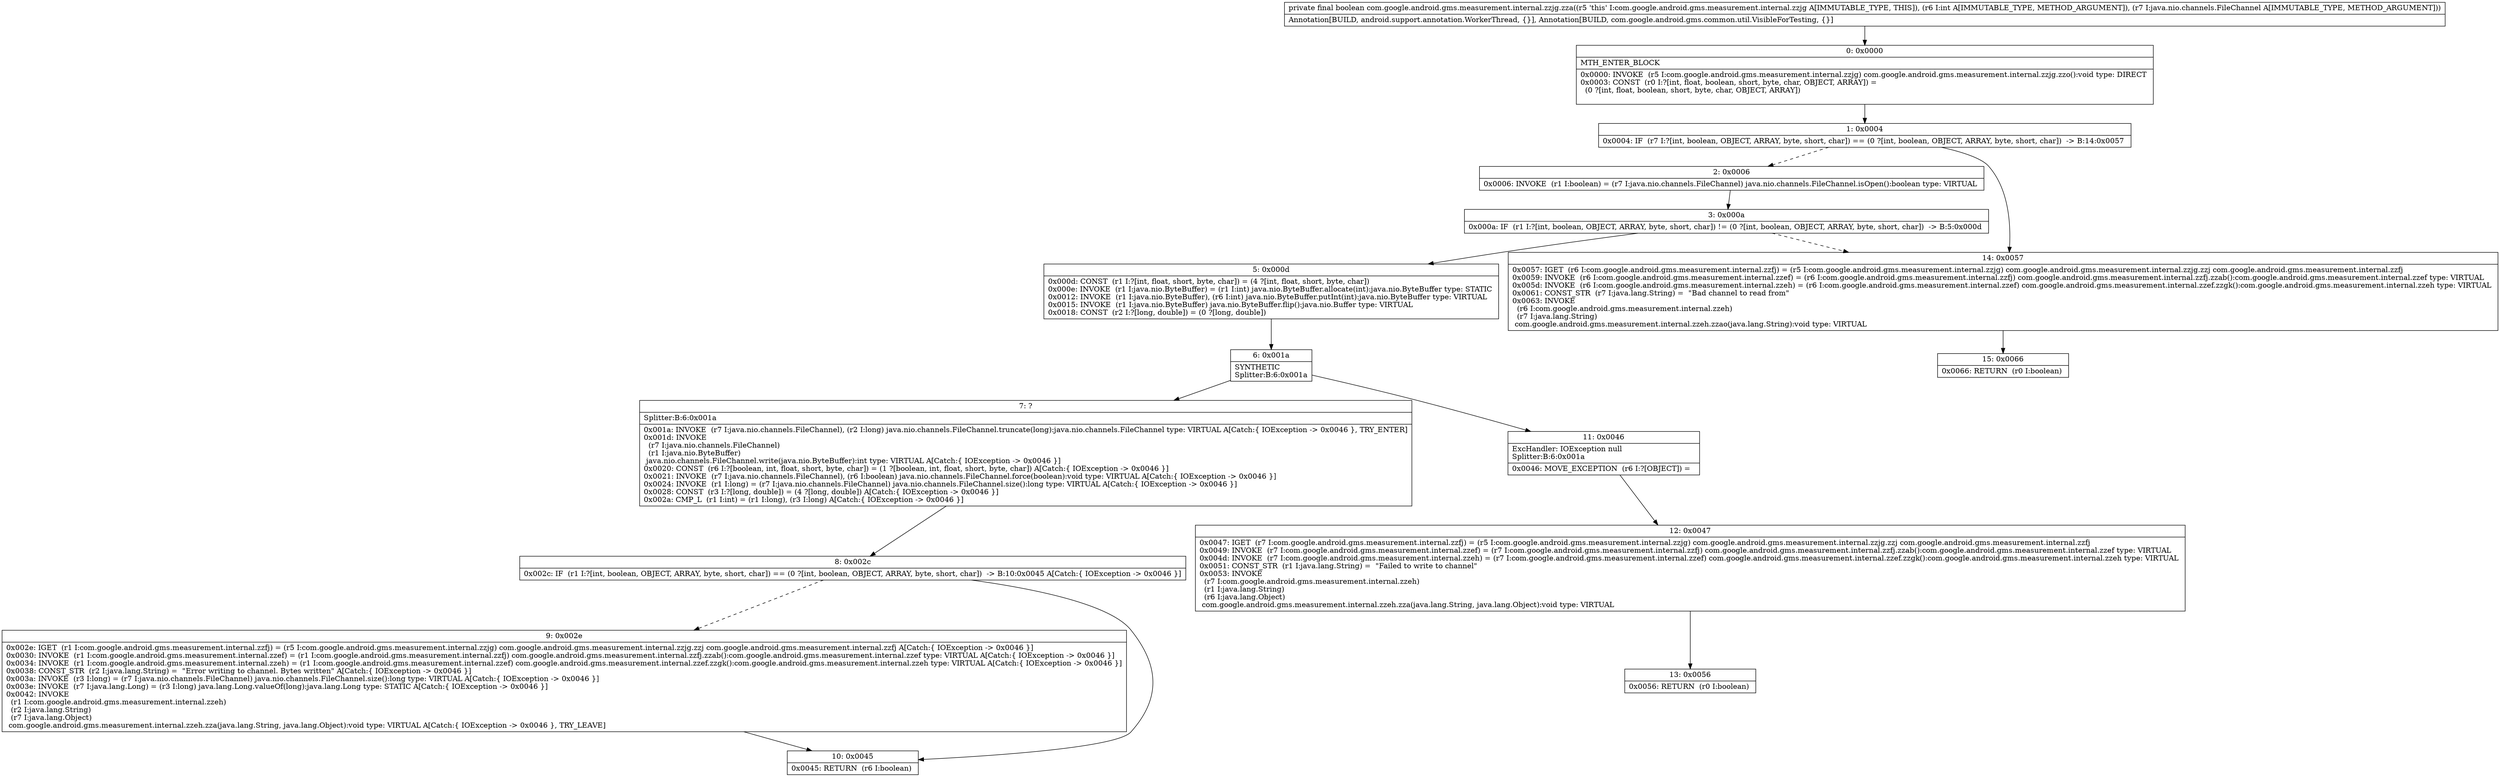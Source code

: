 digraph "CFG forcom.google.android.gms.measurement.internal.zzjg.zza(ILjava\/nio\/channels\/FileChannel;)Z" {
Node_0 [shape=record,label="{0\:\ 0x0000|MTH_ENTER_BLOCK\l|0x0000: INVOKE  (r5 I:com.google.android.gms.measurement.internal.zzjg) com.google.android.gms.measurement.internal.zzjg.zzo():void type: DIRECT \l0x0003: CONST  (r0 I:?[int, float, boolean, short, byte, char, OBJECT, ARRAY]) = \l  (0 ?[int, float, boolean, short, byte, char, OBJECT, ARRAY])\l \l}"];
Node_1 [shape=record,label="{1\:\ 0x0004|0x0004: IF  (r7 I:?[int, boolean, OBJECT, ARRAY, byte, short, char]) == (0 ?[int, boolean, OBJECT, ARRAY, byte, short, char])  \-\> B:14:0x0057 \l}"];
Node_2 [shape=record,label="{2\:\ 0x0006|0x0006: INVOKE  (r1 I:boolean) = (r7 I:java.nio.channels.FileChannel) java.nio.channels.FileChannel.isOpen():boolean type: VIRTUAL \l}"];
Node_3 [shape=record,label="{3\:\ 0x000a|0x000a: IF  (r1 I:?[int, boolean, OBJECT, ARRAY, byte, short, char]) != (0 ?[int, boolean, OBJECT, ARRAY, byte, short, char])  \-\> B:5:0x000d \l}"];
Node_5 [shape=record,label="{5\:\ 0x000d|0x000d: CONST  (r1 I:?[int, float, short, byte, char]) = (4 ?[int, float, short, byte, char]) \l0x000e: INVOKE  (r1 I:java.nio.ByteBuffer) = (r1 I:int) java.nio.ByteBuffer.allocate(int):java.nio.ByteBuffer type: STATIC \l0x0012: INVOKE  (r1 I:java.nio.ByteBuffer), (r6 I:int) java.nio.ByteBuffer.putInt(int):java.nio.ByteBuffer type: VIRTUAL \l0x0015: INVOKE  (r1 I:java.nio.ByteBuffer) java.nio.ByteBuffer.flip():java.nio.Buffer type: VIRTUAL \l0x0018: CONST  (r2 I:?[long, double]) = (0 ?[long, double]) \l}"];
Node_6 [shape=record,label="{6\:\ 0x001a|SYNTHETIC\lSplitter:B:6:0x001a\l}"];
Node_7 [shape=record,label="{7\:\ ?|Splitter:B:6:0x001a\l|0x001a: INVOKE  (r7 I:java.nio.channels.FileChannel), (r2 I:long) java.nio.channels.FileChannel.truncate(long):java.nio.channels.FileChannel type: VIRTUAL A[Catch:\{ IOException \-\> 0x0046 \}, TRY_ENTER]\l0x001d: INVOKE  \l  (r7 I:java.nio.channels.FileChannel)\l  (r1 I:java.nio.ByteBuffer)\l java.nio.channels.FileChannel.write(java.nio.ByteBuffer):int type: VIRTUAL A[Catch:\{ IOException \-\> 0x0046 \}]\l0x0020: CONST  (r6 I:?[boolean, int, float, short, byte, char]) = (1 ?[boolean, int, float, short, byte, char]) A[Catch:\{ IOException \-\> 0x0046 \}]\l0x0021: INVOKE  (r7 I:java.nio.channels.FileChannel), (r6 I:boolean) java.nio.channels.FileChannel.force(boolean):void type: VIRTUAL A[Catch:\{ IOException \-\> 0x0046 \}]\l0x0024: INVOKE  (r1 I:long) = (r7 I:java.nio.channels.FileChannel) java.nio.channels.FileChannel.size():long type: VIRTUAL A[Catch:\{ IOException \-\> 0x0046 \}]\l0x0028: CONST  (r3 I:?[long, double]) = (4 ?[long, double]) A[Catch:\{ IOException \-\> 0x0046 \}]\l0x002a: CMP_L  (r1 I:int) = (r1 I:long), (r3 I:long) A[Catch:\{ IOException \-\> 0x0046 \}]\l}"];
Node_8 [shape=record,label="{8\:\ 0x002c|0x002c: IF  (r1 I:?[int, boolean, OBJECT, ARRAY, byte, short, char]) == (0 ?[int, boolean, OBJECT, ARRAY, byte, short, char])  \-\> B:10:0x0045 A[Catch:\{ IOException \-\> 0x0046 \}]\l}"];
Node_9 [shape=record,label="{9\:\ 0x002e|0x002e: IGET  (r1 I:com.google.android.gms.measurement.internal.zzfj) = (r5 I:com.google.android.gms.measurement.internal.zzjg) com.google.android.gms.measurement.internal.zzjg.zzj com.google.android.gms.measurement.internal.zzfj A[Catch:\{ IOException \-\> 0x0046 \}]\l0x0030: INVOKE  (r1 I:com.google.android.gms.measurement.internal.zzef) = (r1 I:com.google.android.gms.measurement.internal.zzfj) com.google.android.gms.measurement.internal.zzfj.zzab():com.google.android.gms.measurement.internal.zzef type: VIRTUAL A[Catch:\{ IOException \-\> 0x0046 \}]\l0x0034: INVOKE  (r1 I:com.google.android.gms.measurement.internal.zzeh) = (r1 I:com.google.android.gms.measurement.internal.zzef) com.google.android.gms.measurement.internal.zzef.zzgk():com.google.android.gms.measurement.internal.zzeh type: VIRTUAL A[Catch:\{ IOException \-\> 0x0046 \}]\l0x0038: CONST_STR  (r2 I:java.lang.String) =  \"Error writing to channel. Bytes written\" A[Catch:\{ IOException \-\> 0x0046 \}]\l0x003a: INVOKE  (r3 I:long) = (r7 I:java.nio.channels.FileChannel) java.nio.channels.FileChannel.size():long type: VIRTUAL A[Catch:\{ IOException \-\> 0x0046 \}]\l0x003e: INVOKE  (r7 I:java.lang.Long) = (r3 I:long) java.lang.Long.valueOf(long):java.lang.Long type: STATIC A[Catch:\{ IOException \-\> 0x0046 \}]\l0x0042: INVOKE  \l  (r1 I:com.google.android.gms.measurement.internal.zzeh)\l  (r2 I:java.lang.String)\l  (r7 I:java.lang.Object)\l com.google.android.gms.measurement.internal.zzeh.zza(java.lang.String, java.lang.Object):void type: VIRTUAL A[Catch:\{ IOException \-\> 0x0046 \}, TRY_LEAVE]\l}"];
Node_10 [shape=record,label="{10\:\ 0x0045|0x0045: RETURN  (r6 I:boolean) \l}"];
Node_11 [shape=record,label="{11\:\ 0x0046|ExcHandler: IOException null\lSplitter:B:6:0x001a\l|0x0046: MOVE_EXCEPTION  (r6 I:?[OBJECT]) =  \l}"];
Node_12 [shape=record,label="{12\:\ 0x0047|0x0047: IGET  (r7 I:com.google.android.gms.measurement.internal.zzfj) = (r5 I:com.google.android.gms.measurement.internal.zzjg) com.google.android.gms.measurement.internal.zzjg.zzj com.google.android.gms.measurement.internal.zzfj \l0x0049: INVOKE  (r7 I:com.google.android.gms.measurement.internal.zzef) = (r7 I:com.google.android.gms.measurement.internal.zzfj) com.google.android.gms.measurement.internal.zzfj.zzab():com.google.android.gms.measurement.internal.zzef type: VIRTUAL \l0x004d: INVOKE  (r7 I:com.google.android.gms.measurement.internal.zzeh) = (r7 I:com.google.android.gms.measurement.internal.zzef) com.google.android.gms.measurement.internal.zzef.zzgk():com.google.android.gms.measurement.internal.zzeh type: VIRTUAL \l0x0051: CONST_STR  (r1 I:java.lang.String) =  \"Failed to write to channel\" \l0x0053: INVOKE  \l  (r7 I:com.google.android.gms.measurement.internal.zzeh)\l  (r1 I:java.lang.String)\l  (r6 I:java.lang.Object)\l com.google.android.gms.measurement.internal.zzeh.zza(java.lang.String, java.lang.Object):void type: VIRTUAL \l}"];
Node_13 [shape=record,label="{13\:\ 0x0056|0x0056: RETURN  (r0 I:boolean) \l}"];
Node_14 [shape=record,label="{14\:\ 0x0057|0x0057: IGET  (r6 I:com.google.android.gms.measurement.internal.zzfj) = (r5 I:com.google.android.gms.measurement.internal.zzjg) com.google.android.gms.measurement.internal.zzjg.zzj com.google.android.gms.measurement.internal.zzfj \l0x0059: INVOKE  (r6 I:com.google.android.gms.measurement.internal.zzef) = (r6 I:com.google.android.gms.measurement.internal.zzfj) com.google.android.gms.measurement.internal.zzfj.zzab():com.google.android.gms.measurement.internal.zzef type: VIRTUAL \l0x005d: INVOKE  (r6 I:com.google.android.gms.measurement.internal.zzeh) = (r6 I:com.google.android.gms.measurement.internal.zzef) com.google.android.gms.measurement.internal.zzef.zzgk():com.google.android.gms.measurement.internal.zzeh type: VIRTUAL \l0x0061: CONST_STR  (r7 I:java.lang.String) =  \"Bad channel to read from\" \l0x0063: INVOKE  \l  (r6 I:com.google.android.gms.measurement.internal.zzeh)\l  (r7 I:java.lang.String)\l com.google.android.gms.measurement.internal.zzeh.zzao(java.lang.String):void type: VIRTUAL \l}"];
Node_15 [shape=record,label="{15\:\ 0x0066|0x0066: RETURN  (r0 I:boolean) \l}"];
MethodNode[shape=record,label="{private final boolean com.google.android.gms.measurement.internal.zzjg.zza((r5 'this' I:com.google.android.gms.measurement.internal.zzjg A[IMMUTABLE_TYPE, THIS]), (r6 I:int A[IMMUTABLE_TYPE, METHOD_ARGUMENT]), (r7 I:java.nio.channels.FileChannel A[IMMUTABLE_TYPE, METHOD_ARGUMENT]))  | Annotation[BUILD, android.support.annotation.WorkerThread, \{\}], Annotation[BUILD, com.google.android.gms.common.util.VisibleForTesting, \{\}]\l}"];
MethodNode -> Node_0;
Node_0 -> Node_1;
Node_1 -> Node_2[style=dashed];
Node_1 -> Node_14;
Node_2 -> Node_3;
Node_3 -> Node_5;
Node_3 -> Node_14[style=dashed];
Node_5 -> Node_6;
Node_6 -> Node_7;
Node_6 -> Node_11;
Node_7 -> Node_8;
Node_8 -> Node_9[style=dashed];
Node_8 -> Node_10;
Node_9 -> Node_10;
Node_11 -> Node_12;
Node_12 -> Node_13;
Node_14 -> Node_15;
}

